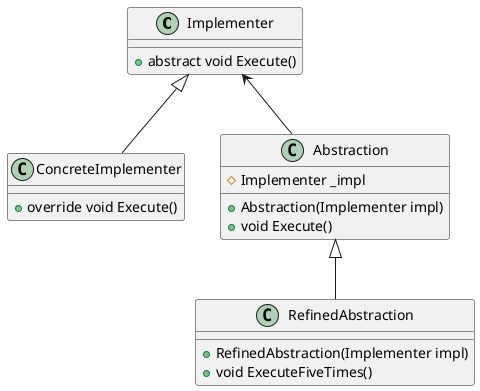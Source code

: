 ﻿@startuml BridgeSample1

Implementer <|-- ConcreteImplementer
Implementer <-- Abstraction
Abstraction <|-- RefinedAbstraction

class Abstraction{
# Implementer _impl
+ Abstraction(Implementer impl)
+ void Execute()
}
class RefinedAbstraction{
+ RefinedAbstraction(Implementer impl)
+ void ExecuteFiveTimes()
}
class Implementer{
+ abstract void Execute()
}
class ConcreteImplementer{
+ override void Execute()
}
@enduml